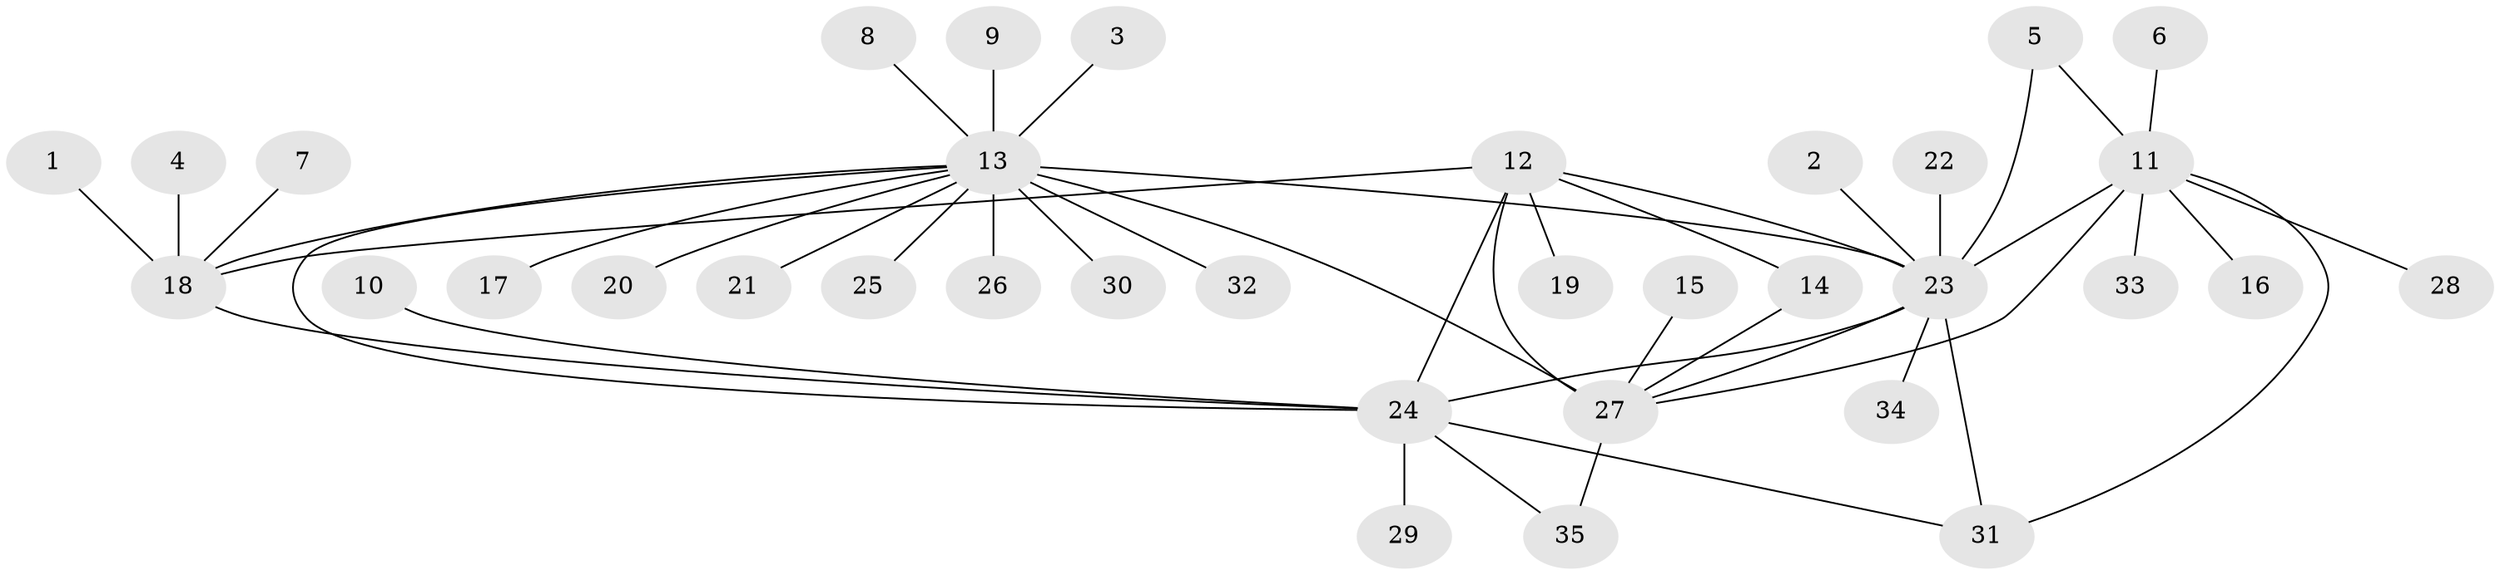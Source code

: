 // original degree distribution, {5: 0.043478260869565216, 7: 0.014492753623188406, 10: 0.014492753623188406, 6: 0.014492753623188406, 4: 0.043478260869565216, 8: 0.028985507246376812, 11: 0.014492753623188406, 3: 0.057971014492753624, 9: 0.028985507246376812, 1: 0.5652173913043478, 2: 0.17391304347826086}
// Generated by graph-tools (version 1.1) at 2025/50/03/09/25 03:50:30]
// undirected, 35 vertices, 46 edges
graph export_dot {
graph [start="1"]
  node [color=gray90,style=filled];
  1;
  2;
  3;
  4;
  5;
  6;
  7;
  8;
  9;
  10;
  11;
  12;
  13;
  14;
  15;
  16;
  17;
  18;
  19;
  20;
  21;
  22;
  23;
  24;
  25;
  26;
  27;
  28;
  29;
  30;
  31;
  32;
  33;
  34;
  35;
  1 -- 18 [weight=1.0];
  2 -- 23 [weight=1.0];
  3 -- 13 [weight=1.0];
  4 -- 18 [weight=1.0];
  5 -- 11 [weight=1.0];
  5 -- 23 [weight=1.0];
  6 -- 11 [weight=1.0];
  7 -- 18 [weight=1.0];
  8 -- 13 [weight=1.0];
  9 -- 13 [weight=1.0];
  10 -- 24 [weight=1.0];
  11 -- 16 [weight=1.0];
  11 -- 23 [weight=1.0];
  11 -- 27 [weight=1.0];
  11 -- 28 [weight=1.0];
  11 -- 31 [weight=1.0];
  11 -- 33 [weight=1.0];
  12 -- 14 [weight=1.0];
  12 -- 18 [weight=1.0];
  12 -- 19 [weight=1.0];
  12 -- 23 [weight=1.0];
  12 -- 24 [weight=1.0];
  12 -- 27 [weight=1.0];
  13 -- 17 [weight=1.0];
  13 -- 18 [weight=1.0];
  13 -- 20 [weight=1.0];
  13 -- 21 [weight=1.0];
  13 -- 23 [weight=2.0];
  13 -- 24 [weight=1.0];
  13 -- 25 [weight=1.0];
  13 -- 26 [weight=1.0];
  13 -- 27 [weight=2.0];
  13 -- 30 [weight=1.0];
  13 -- 32 [weight=1.0];
  14 -- 27 [weight=1.0];
  15 -- 27 [weight=1.0];
  18 -- 24 [weight=1.0];
  22 -- 23 [weight=1.0];
  23 -- 24 [weight=1.0];
  23 -- 27 [weight=1.0];
  23 -- 31 [weight=1.0];
  23 -- 34 [weight=1.0];
  24 -- 29 [weight=1.0];
  24 -- 31 [weight=1.0];
  24 -- 35 [weight=1.0];
  27 -- 35 [weight=1.0];
}
